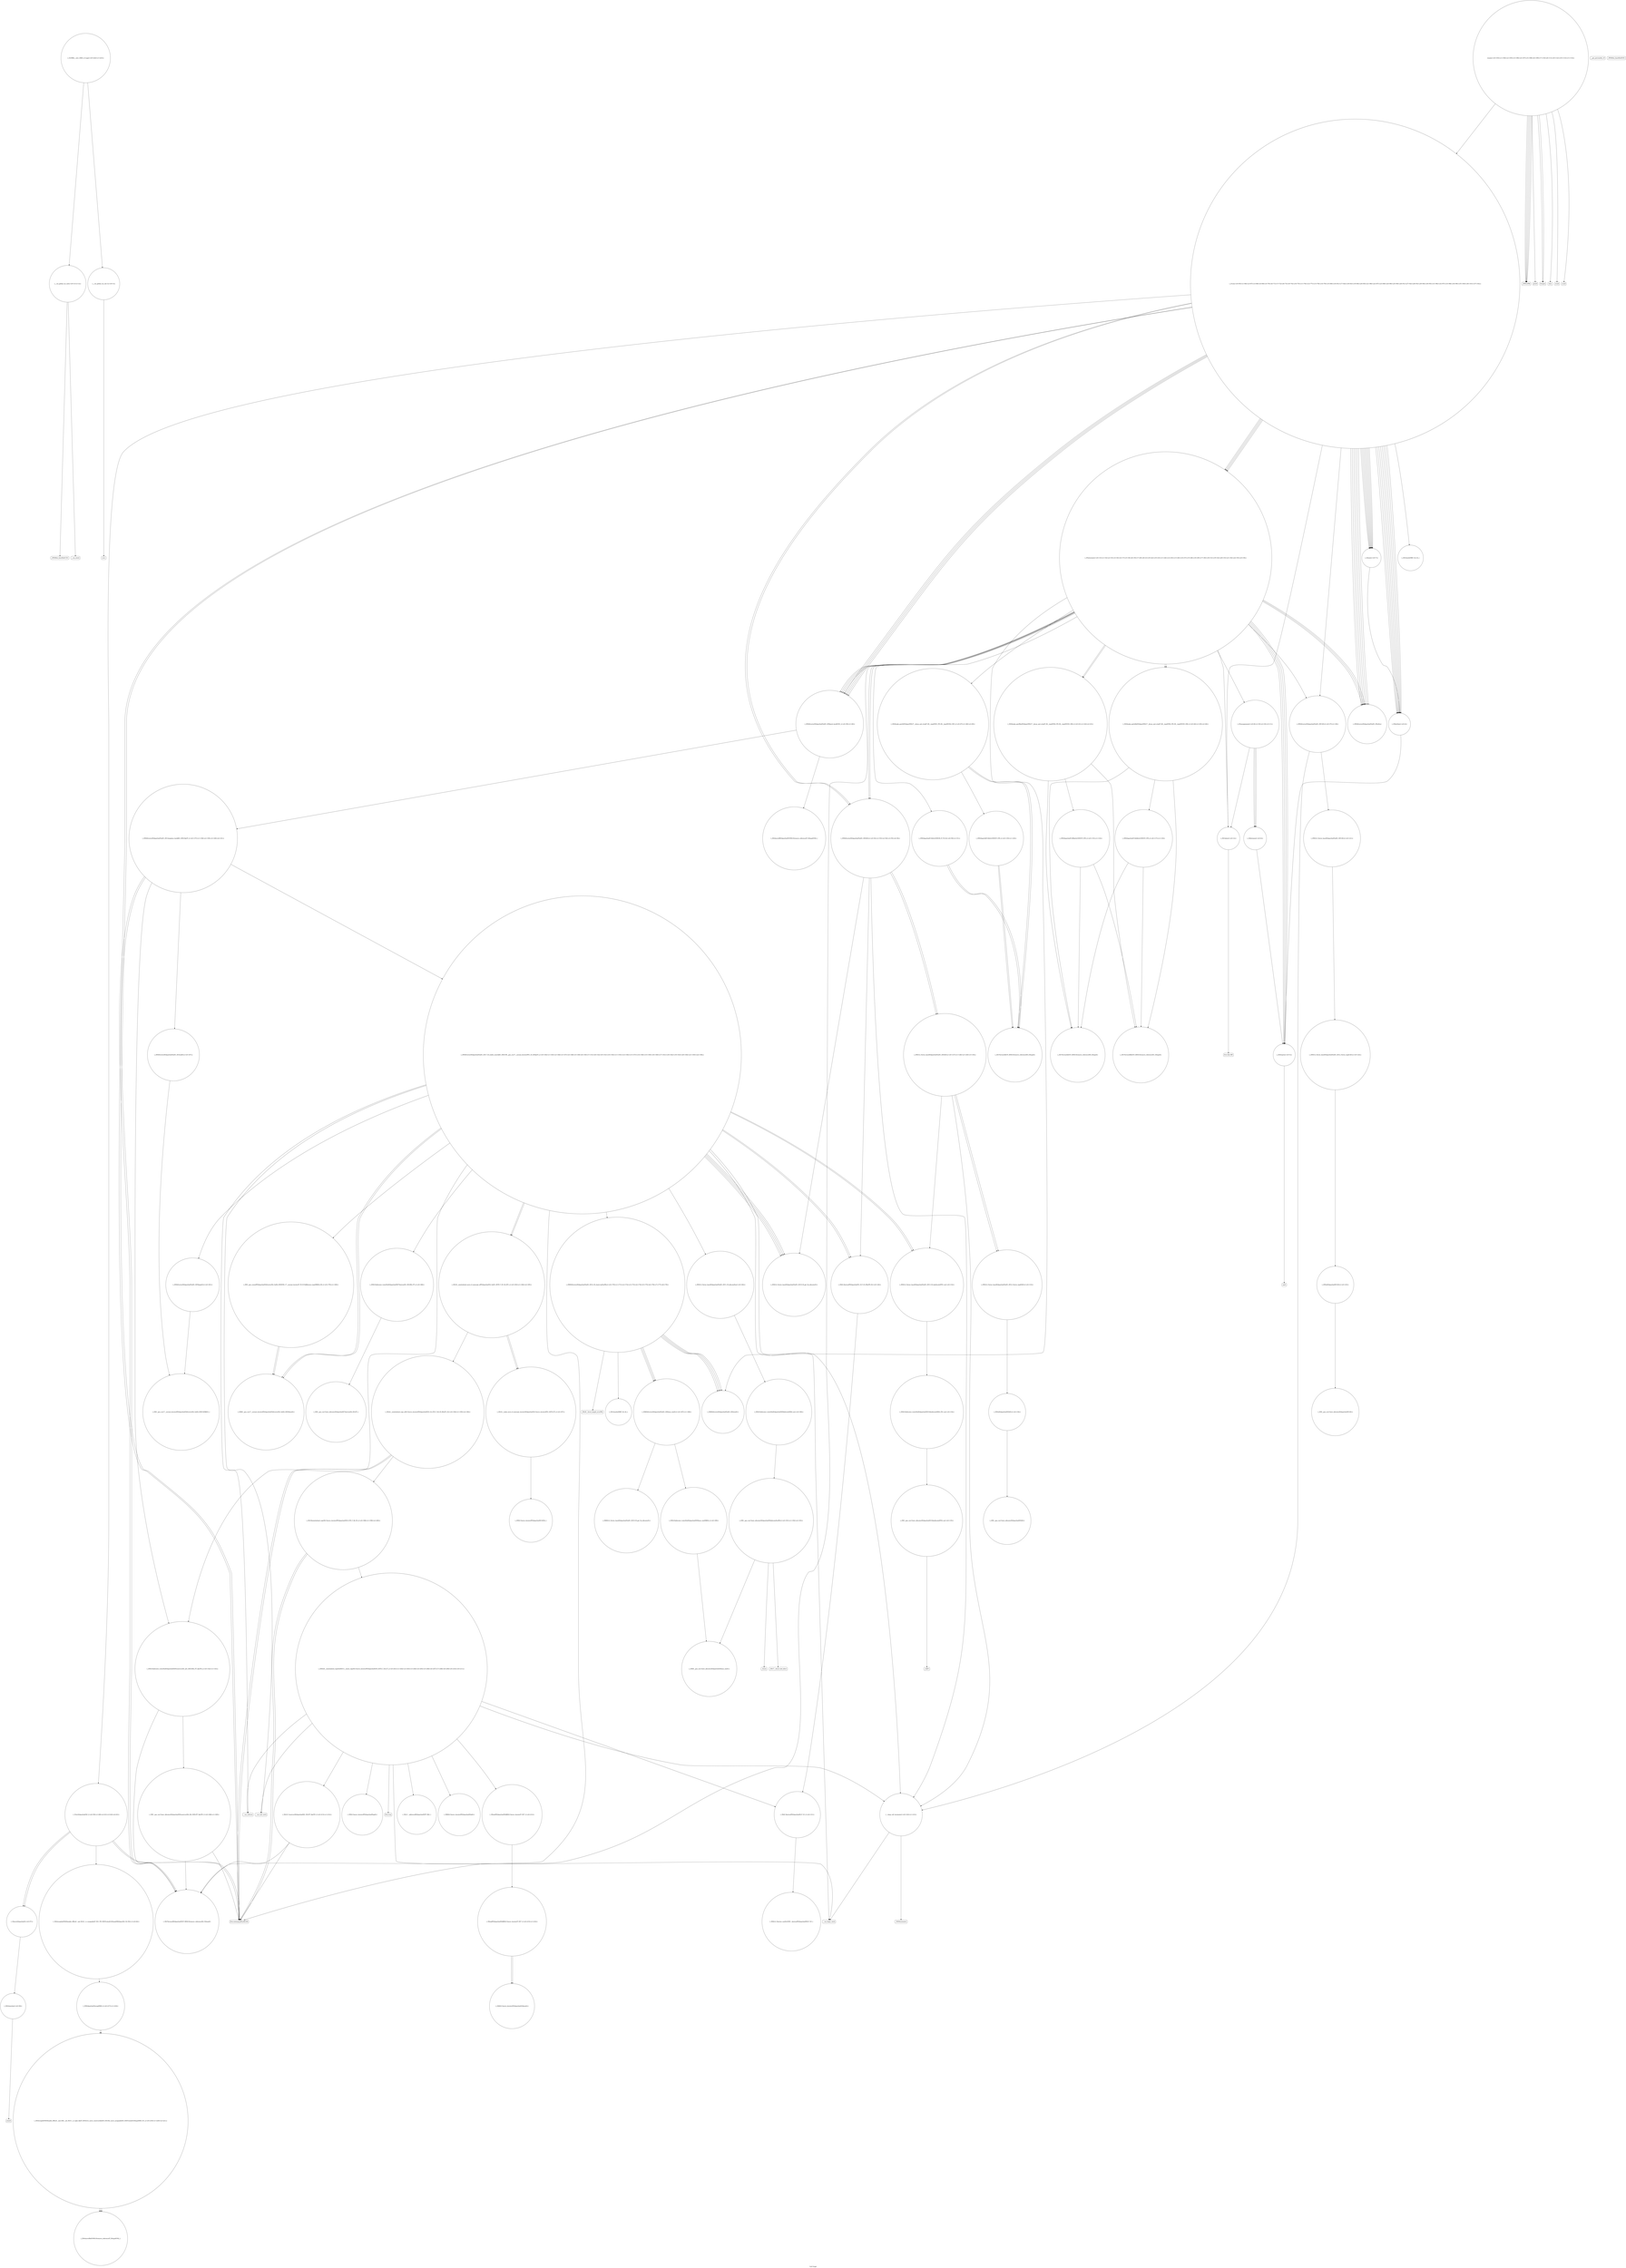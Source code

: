 digraph "Call Graph" {
	label="Call Graph";

	Node0x55bb78b76af0 [shape=record,shape=circle,label="{__cxx_global_var_init|{<s0>1|<s1>2}}"];
	Node0x55bb78b76af0:s0 -> Node0x55bb78b76b70[color=black];
	Node0x55bb78b76af0:s1 -> Node0x55bb78db7960[color=black];
	Node0x55bb78dbb500 [shape=record,shape=Mrecord,label="{_ZSt17__throw_bad_allocv}"];
	Node0x55bb78db7b60 [shape=record,shape=circle,label="{_ZSt4sqrte|{<s0>5}}"];
	Node0x55bb78db7b60:s0 -> Node0x55bb78db8a60[color=black];
	Node0x55bb78db9060 [shape=record,shape=circle,label="{_ZSt10_ConstructISt4pairIeeEJS1_EEvPT_DpOT0_|{<s0>213|<s1>214}}"];
	Node0x55bb78db9060:s0 -> Node0x55bb78dbaa00[color=black];
	Node0x55bb78db9060:s1 -> Node0x55bb78db81e0[color=black];
	Node0x55bb78db7ee0 [shape=record,shape=Mrecord,label="{__gxx_personality_v0}"];
	Node0x55bb78db93e0 [shape=record,shape=circle,label="{_ZNSt13move_iteratorIPSt4pairIeeEEC2ES2_}"];
	Node0x55bb78db8260 [shape=record,shape=circle,label="{_ZSt9make_pairIiiESt4pairINSt17__decay_and_stripIT_E6__typeENS1_IT0_E6__typeEEOS2_OS5_|{<s0>47|<s1>48|<s2>49}}"];
	Node0x55bb78db8260:s0 -> Node0x55bb78db8d60[color=black];
	Node0x55bb78db8260:s1 -> Node0x55bb78db8d60[color=black];
	Node0x55bb78db8260:s2 -> Node0x55bb78db8de0[color=black];
	Node0x55bb78db85e0 [shape=record,shape=circle,label="{_Z1sii|{<s0>65|<s1>66|<s2>67|<s3>68|<s4>69|<s5>70|<s6>71|<s7>72|<s8>73|<s9>74|<s10>75|<s11>76|<s12>77|<s13>78|<s14>79|<s15>80|<s16>81|<s17>82|<s18>83|<s19>84|<s20>85|<s21>86|<s22>87|<s23>88|<s24>89|<s25>90|<s26>91|<s27>92|<s28>93|<s29>94|<s30>95|<s31>96|<s32>97|<s33>98|<s34>99|<s35>100|<s36>101|<s37>102}}"];
	Node0x55bb78db85e0:s0 -> Node0x55bb78db7ae0[color=black];
	Node0x55bb78db85e0:s1 -> Node0x55bb78db7ae0[color=black];
	Node0x55bb78db85e0:s2 -> Node0x55bb78db7ae0[color=black];
	Node0x55bb78db85e0:s3 -> Node0x55bb78db7ae0[color=black];
	Node0x55bb78db85e0:s4 -> Node0x55bb78db7ae0[color=black];
	Node0x55bb78db85e0:s5 -> Node0x55bb78db7ae0[color=black];
	Node0x55bb78db85e0:s6 -> Node0x55bb78db7ae0[color=black];
	Node0x55bb78db85e0:s7 -> Node0x55bb78db7ae0[color=black];
	Node0x55bb78db85e0:s8 -> Node0x55bb78db7e60[color=black];
	Node0x55bb78db85e0:s9 -> Node0x55bb78db7c60[color=black];
	Node0x55bb78db85e0:s10 -> Node0x55bb78db7c60[color=black];
	Node0x55bb78db85e0:s11 -> Node0x55bb78db7de0[color=black];
	Node0x55bb78db85e0:s12 -> Node0x55bb78db7f60[color=black];
	Node0x55bb78db85e0:s13 -> Node0x55bb78db8360[color=black];
	Node0x55bb78db85e0:s14 -> Node0x55bb78db7c60[color=black];
	Node0x55bb78db85e0:s15 -> Node0x55bb78db7c60[color=black];
	Node0x55bb78db85e0:s16 -> Node0x55bb78db7de0[color=black];
	Node0x55bb78db85e0:s17 -> Node0x55bb78db7f60[color=black];
	Node0x55bb78db85e0:s18 -> Node0x55bb78db7c60[color=black];
	Node0x55bb78db85e0:s19 -> Node0x55bb78db7c60[color=black];
	Node0x55bb78db85e0:s20 -> Node0x55bb78db7de0[color=black];
	Node0x55bb78db85e0:s21 -> Node0x55bb78db7f60[color=black];
	Node0x55bb78db85e0:s22 -> Node0x55bb78db7c60[color=black];
	Node0x55bb78db85e0:s23 -> Node0x55bb78db7c60[color=black];
	Node0x55bb78db85e0:s24 -> Node0x55bb78db7de0[color=black];
	Node0x55bb78db85e0:s25 -> Node0x55bb78db7f60[color=black];
	Node0x55bb78db85e0:s26 -> Node0x55bb78db8160[color=black];
	Node0x55bb78db85e0:s27 -> Node0x55bb78db81e0[color=black];
	Node0x55bb78db85e0:s28 -> Node0x55bb78db8160[color=black];
	Node0x55bb78db85e0:s29 -> Node0x55bb78db81e0[color=black];
	Node0x55bb78db85e0:s30 -> Node0x55bb78db84e0[color=black];
	Node0x55bb78db85e0:s31 -> Node0x55bb78db8160[color=black];
	Node0x55bb78db85e0:s32 -> Node0x55bb78db8160[color=black];
	Node0x55bb78db85e0:s33 -> Node0x55bb78db7d60[color=black];
	Node0x55bb78db85e0:s34 -> Node0x55bb78db8160[color=black];
	Node0x55bb78db85e0:s35 -> Node0x55bb78db8160[color=black];
	Node0x55bb78db85e0:s36 -> Node0x55bb78db8660[color=black];
	Node0x55bb78db85e0:s37 -> Node0x55bb78db8360[color=black];
	Node0x55bb78db8960 [shape=record,shape=Mrecord,label="{_ZNSirsERe}"];
	Node0x55bb78db8ce0 [shape=record,shape=circle,label="{_ZNSt4pairIeeEC2IeReLb1EEEOT_OT0_|{<s0>117|<s1>118}}"];
	Node0x55bb78db8ce0:s0 -> Node0x55bb78db8be0[color=black];
	Node0x55bb78db8ce0:s1 -> Node0x55bb78db8b60[color=black];
	Node0x55bb78dba080 [shape=record,shape=Mrecord,label="{_ZSt9terminatev}"];
	Node0x55bb78dba400 [shape=record,shape=circle,label="{_ZSt8_DestroyIPSt4pairIeeEEvT_S3_|{<s0>131}}"];
	Node0x55bb78dba400:s0 -> Node0x55bb78dba480[color=black];
	Node0x55bb78dba780 [shape=record,shape=circle,label="{_ZNSaISt4pairIeeEED2Ev|{<s0>136}}"];
	Node0x55bb78dba780:s0 -> Node0x55bb78dba800[color=black];
	Node0x55bb78dbab00 [shape=record,shape=circle,label="{_ZNSt6vectorISt4pairIeeESaIS1_EE3endEv|{<s0>167}}"];
	Node0x55bb78dbab00:s0 -> Node0x55bb78dbb380[color=black];
	Node0x55bb78dbae80 [shape=record,shape=circle,label="{_ZNK9__gnu_cxx17__normal_iteratorIPSt4pairIeeESt6vectorIS2_SaIS2_EEE4baseEv}"];
	Node0x55bb78dbb200 [shape=record,shape=circle,label="{_ZNSt16allocator_traitsISaISt4pairIeeEEE8max_sizeERKS2_|{<s0>189}}"];
	Node0x55bb78dbb200:s0 -> Node0x55bb78dbb300[color=black];
	Node0x55bb78b76b70 [shape=record,shape=Mrecord,label="{_ZNSt8ios_base4InitC1Ev}"];
	Node0x55bb78dbb580 [shape=record,shape=Mrecord,label="{_Znwm}"];
	Node0x55bb78db7be0 [shape=record,shape=circle,label="{_Z4disteeee|{<s0>6}}"];
	Node0x55bb78db7be0:s0 -> Node0x55bb78db7b60[color=black];
	Node0x55bb78db90e0 [shape=record,shape=circle,label="{_ZSt11__addressofISt4pairIeeEEPT_RS2_}"];
	Node0x55bb78db7f60 [shape=record,shape=circle,label="{_ZNSt6vectorISt4pairIeeESaIS1_EE9push_backEOS1_|{<s0>39|<s1>40}}"];
	Node0x55bb78db7f60:s0 -> Node0x55bb78dba900[color=black];
	Node0x55bb78db7f60:s1 -> Node0x55bb78dba880[color=black];
	Node0x55bb78db9460 [shape=record,shape=circle,label="{_ZN9__gnu_cxx13new_allocatorISt4pairIeeEE7destroyIS2_EEvPT_}"];
	Node0x55bb78db82e0 [shape=record,shape=circle,label="{_ZNSt4pairIeeEC2IiiLb1EEEOS_IT_T0_E|{<s0>50|<s1>51}}"];
	Node0x55bb78db82e0:s0 -> Node0x55bb78db8d60[color=black];
	Node0x55bb78db82e0:s1 -> Node0x55bb78db8d60[color=black];
	Node0x55bb78db8660 [shape=record,shape=circle,label="{_ZSt3minIeERKT_S2_S2_}"];
	Node0x55bb78db89e0 [shape=record,shape=Mrecord,label="{printf}"];
	Node0x55bb78db8d60 [shape=record,shape=circle,label="{_ZSt7forwardIiEOT_RNSt16remove_referenceIS0_E4typeE}"];
	Node0x55bb78dba100 [shape=record,shape=circle,label="{_ZNSt12_Vector_baseISt4pairIeeESaIS1_EE12_Vector_implC2Ev|{<s0>124}}"];
	Node0x55bb78dba100:s0 -> Node0x55bb78dba180[color=black];
	Node0x55bb78dba480 [shape=record,shape=circle,label="{_ZNSt12_Destroy_auxILb1EE9__destroyIPSt4pairIeeEEEvT_S5_}"];
	Node0x55bb78dba800 [shape=record,shape=circle,label="{_ZN9__gnu_cxx13new_allocatorISt4pairIeeEED2Ev}"];
	Node0x55bb78dbab80 [shape=record,shape=circle,label="{_ZN9__gnu_cxx13new_allocatorISt4pairIeeEE9constructIS2_JS2_EEEvPT_DpOT0_|{<s0>168|<s1>169}}"];
	Node0x55bb78dbab80:s0 -> Node0x55bb78dbaa00[color=black];
	Node0x55bb78dbab80:s1 -> Node0x55bb78db81e0[color=black];
	Node0x55bb78dbaf00 [shape=record,shape=circle,label="{_ZNSt16allocator_traitsISaISt4pairIeeEEE7destroyIS1_EEvRS2_PT_|{<s0>186}}"];
	Node0x55bb78dbaf00:s0 -> Node0x55bb78db9460[color=black];
	Node0x55bb78dbb280 [shape=record,shape=circle,label="{_ZNKSt12_Vector_baseISt4pairIeeESaIS1_EE19_M_get_Tp_allocatorEv}"];
	Node0x55bb78db78e0 [shape=record,shape=Mrecord,label="{_ZNSt8ios_base4InitD1Ev}"];
	Node0x55bb78dbb600 [shape=record,shape=circle,label="{_ZSt22__uninitialized_copy_aISt13move_iteratorIPSt4pairIeeEES3_S2_ET0_T_S6_S5_RSaIT1_E|{<s0>194|<s1>195|<s2>196}}"];
	Node0x55bb78dbb600:s0 -> Node0x55bb78db81e0[color=black];
	Node0x55bb78dbb600:s1 -> Node0x55bb78db81e0[color=black];
	Node0x55bb78dbb600:s2 -> Node0x55bb78dbb700[color=black];
	Node0x55bb78db7c60 [shape=record,shape=circle,label="{_Z2inee|{<s0>7}}"];
	Node0x55bb78db7c60:s0 -> Node0x55bb78db7ae0[color=black];
	Node0x55bb78db9160 [shape=record,shape=circle,label="{_ZNKSt13move_iteratorIPSt4pairIeeEEdeEv}"];
	Node0x55bb78db7fe0 [shape=record,shape=circle,label="{_ZSt9make_pairIReeESt4pairINSt17__decay_and_stripIT_E6__typeENS2_IT0_E6__typeEEOS3_OS6_|{<s0>41|<s1>42|<s2>43}}"];
	Node0x55bb78db7fe0:s0 -> Node0x55bb78db8b60[color=black];
	Node0x55bb78db7fe0:s1 -> Node0x55bb78db8be0[color=black];
	Node0x55bb78db7fe0:s2 -> Node0x55bb78db8c60[color=black];
	Node0x55bb78db94e0 [shape=record,shape=circle,label="{_ZNSt4pairIeeE4swapERS0_|{<s0>217|<s1>218}}"];
	Node0x55bb78db94e0:s0 -> Node0x55bb78db9560[color=black];
	Node0x55bb78db94e0:s1 -> Node0x55bb78db9560[color=black];
	Node0x55bb78db8360 [shape=record,shape=circle,label="{_ZNSt6vectorISt4pairIeeESaIS1_EED2Ev|{<s0>52|<s1>53|<s2>54|<s3>55|<s4>56}}"];
	Node0x55bb78db8360:s0 -> Node0x55bb78dba300[color=black];
	Node0x55bb78db8360:s1 -> Node0x55bb78dba280[color=black];
	Node0x55bb78db8360:s2 -> Node0x55bb78dba380[color=black];
	Node0x55bb78db8360:s3 -> Node0x55bb78dba380[color=black];
	Node0x55bb78db8360:s4 -> Node0x55bb78db8f60[color=black];
	Node0x55bb78db86e0 [shape=record,shape=circle,label="{main|{<s0>103|<s1>104|<s2>105|<s3>106|<s4>107|<s5>108|<s6>109|<s7>110|<s8>111|<s9>112|<s10>113|<s11>114}}"];
	Node0x55bb78db86e0:s0 -> Node0x55bb78db8760[color=black];
	Node0x55bb78db86e0:s1 -> Node0x55bb78db8760[color=black];
	Node0x55bb78db86e0:s2 -> Node0x55bb78db8860[color=black];
	Node0x55bb78db86e0:s3 -> Node0x55bb78db87e0[color=black];
	Node0x55bb78db86e0:s4 -> Node0x55bb78db88e0[color=black];
	Node0x55bb78db86e0:s5 -> Node0x55bb78db8960[color=black];
	Node0x55bb78db86e0:s6 -> Node0x55bb78db8960[color=black];
	Node0x55bb78db86e0:s7 -> Node0x55bb78db8960[color=black];
	Node0x55bb78db86e0:s8 -> Node0x55bb78db8960[color=black];
	Node0x55bb78db86e0:s9 -> Node0x55bb78db8960[color=black];
	Node0x55bb78db86e0:s10 -> Node0x55bb78db85e0[color=black];
	Node0x55bb78db86e0:s11 -> Node0x55bb78db89e0[color=black];
	Node0x55bb78db8a60 [shape=record,shape=Mrecord,label="{sqrtl}"];
	Node0x55bb78db8de0 [shape=record,shape=circle,label="{_ZNSt4pairIiiEC2IiiLb1EEEOT_OT0_|{<s0>119|<s1>120}}"];
	Node0x55bb78db8de0:s0 -> Node0x55bb78db8d60[color=black];
	Node0x55bb78db8de0:s1 -> Node0x55bb78db8d60[color=black];
	Node0x55bb78dba180 [shape=record,shape=circle,label="{_ZNSaISt4pairIeeEEC2Ev|{<s0>125}}"];
	Node0x55bb78dba180:s0 -> Node0x55bb78dba200[color=black];
	Node0x55bb78dba500 [shape=record,shape=circle,label="{_ZNSt12_Vector_baseISt4pairIeeESaIS1_EE13_M_deallocateEPS1_m|{<s0>132}}"];
	Node0x55bb78dba500:s0 -> Node0x55bb78dba600[color=black];
	Node0x55bb78dba880 [shape=record,shape=circle,label="{_ZNSt6vectorISt4pairIeeESaIS1_EE12emplace_backIJS1_EEEvDpOT_|{<s0>137|<s1>138|<s2>139|<s3>140|<s4>141}}"];
	Node0x55bb78dba880:s0 -> Node0x55bb78dbaa00[color=black];
	Node0x55bb78dba880:s1 -> Node0x55bb78dba980[color=black];
	Node0x55bb78dba880:s2 -> Node0x55bb78dbab00[color=black];
	Node0x55bb78dba880:s3 -> Node0x55bb78dbaa00[color=black];
	Node0x55bb78dba880:s4 -> Node0x55bb78dbaa80[color=black];
	Node0x55bb78dbac00 [shape=record,shape=circle,label="{_ZNKSt6vectorISt4pairIeeESaIS1_EE12_M_check_lenEmPKc|{<s0>170|<s1>171|<s2>172|<s3>173|<s4>174|<s5>175|<s6>176|<s7>177|<s8>178}}"];
	Node0x55bb78dbac00:s0 -> Node0x55bb78dbb080[color=black];
	Node0x55bb78dbac00:s1 -> Node0x55bb78db80e0[color=black];
	Node0x55bb78dbac00:s2 -> Node0x55bb78dbb100[color=black];
	Node0x55bb78dbac00:s3 -> Node0x55bb78db80e0[color=black];
	Node0x55bb78dbac00:s4 -> Node0x55bb78db80e0[color=black];
	Node0x55bb78dbac00:s5 -> Node0x55bb78dbb180[color=black];
	Node0x55bb78dbac00:s6 -> Node0x55bb78db80e0[color=black];
	Node0x55bb78dbac00:s7 -> Node0x55bb78dbb080[color=black];
	Node0x55bb78dbac00:s8 -> Node0x55bb78dbb080[color=black];
	Node0x55bb78dbaf80 [shape=record,shape=Mrecord,label="{__cxa_rethrow}"];
	Node0x55bb78dbb300 [shape=record,shape=circle,label="{_ZNK9__gnu_cxx13new_allocatorISt4pairIeeEE8max_sizeEv}"];
	Node0x55bb78db7960 [shape=record,shape=Mrecord,label="{__cxa_atexit}"];
	Node0x55bb78dbb680 [shape=record,shape=circle,label="{_ZSt32__make_move_if_noexcept_iteratorISt4pairIeeESt13move_iteratorIPS1_EET0_PT_|{<s0>197}}"];
	Node0x55bb78dbb680:s0 -> Node0x55bb78db93e0[color=black];
	Node0x55bb78db7ce0 [shape=record,shape=circle,label="{_Z5onsegeeeeee|{<s0>8|<s1>9|<s2>10|<s3>11}}"];
	Node0x55bb78db7ce0:s0 -> Node0x55bb78db7be0[color=black];
	Node0x55bb78db7ce0:s1 -> Node0x55bb78db7be0[color=black];
	Node0x55bb78db7ce0:s2 -> Node0x55bb78db7be0[color=black];
	Node0x55bb78db7ce0:s3 -> Node0x55bb78db7d60[color=black];
	Node0x55bb78db91e0 [shape=record,shape=circle,label="{_ZNSt13move_iteratorIPSt4pairIeeEEppEv}"];
	Node0x55bb78db8060 [shape=record,shape=circle,label="{_ZSt9make_pairIeReESt4pairINSt17__decay_and_stripIT_E6__typeENS2_IT0_E6__typeEEOS3_OS6_|{<s0>44|<s1>45|<s2>46}}"];
	Node0x55bb78db8060:s0 -> Node0x55bb78db8be0[color=black];
	Node0x55bb78db8060:s1 -> Node0x55bb78db8b60[color=black];
	Node0x55bb78db8060:s2 -> Node0x55bb78db8ce0[color=black];
	Node0x55bb78db9560 [shape=record,shape=circle,label="{_ZSt4swapIeENSt9enable_ifIXsr6__and_ISt6__not_ISt15__is_tuple_likeIT_EESt21is_move_constructibleIS3_ESt18is_move_assignableIS3_EEE5valueEvE4typeERS3_SC_|{<s0>219|<s1>220|<s2>221}}"];
	Node0x55bb78db9560:s0 -> Node0x55bb78db95e0[color=black];
	Node0x55bb78db9560:s1 -> Node0x55bb78db95e0[color=black];
	Node0x55bb78db9560:s2 -> Node0x55bb78db95e0[color=black];
	Node0x55bb78db83e0 [shape=record,shape=circle,label="{_Z4secuSt4pairIeeE|{<s0>57}}"];
	Node0x55bb78db83e0:s0 -> Node0x55bb78db8460[color=black];
	Node0x55bb78db8760 [shape=record,shape=Mrecord,label="{freopen}"];
	Node0x55bb78db8ae0 [shape=record,shape=Mrecord,label="{llvm.fabs.f80}"];
	Node0x55bb78db8e60 [shape=record,shape=Mrecord,label="{atan2l}"];
	Node0x55bb78dba200 [shape=record,shape=circle,label="{_ZN9__gnu_cxx13new_allocatorISt4pairIeeEEC2Ev}"];
	Node0x55bb78dba580 [shape=record,shape=circle,label="{_ZNSt12_Vector_baseISt4pairIeeESaIS1_EE12_Vector_implD2Ev|{<s0>133}}"];
	Node0x55bb78dba580:s0 -> Node0x55bb78dba780[color=black];
	Node0x55bb78dba900 [shape=record,shape=circle,label="{_ZSt4moveIRSt4pairIeeEEONSt16remove_referenceIT_E4typeEOS4_}"];
	Node0x55bb78dbac80 [shape=record,shape=circle,label="{_ZN9__gnu_cxxmiIPSt4pairIeeESt6vectorIS2_SaIS2_EEEENS_17__normal_iteratorIT_T0_E15difference_typeERKSA_SD_|{<s0>179|<s1>180}}"];
	Node0x55bb78dbac80:s0 -> Node0x55bb78dbae80[color=black];
	Node0x55bb78dbac80:s1 -> Node0x55bb78dbae80[color=black];
	Node0x55bb78dbb000 [shape=record,shape=Mrecord,label="{__cxa_end_catch}"];
	Node0x55bb78dbb380 [shape=record,shape=circle,label="{_ZN9__gnu_cxx17__normal_iteratorIPSt4pairIeeESt6vectorIS2_SaIS2_EEEC2ERKS3_}"];
	Node0x55bb78db79e0 [shape=record,shape=circle,label="{__cxx_global_var_init.1|{<s0>3}}"];
	Node0x55bb78db79e0:s0 -> Node0x55bb78db7a60[color=black];
	Node0x55bb78dbb700 [shape=record,shape=circle,label="{_ZSt18uninitialized_copyISt13move_iteratorIPSt4pairIeeEES3_ET0_T_S6_S5_|{<s0>198|<s1>199|<s2>200}}"];
	Node0x55bb78dbb700:s0 -> Node0x55bb78db81e0[color=black];
	Node0x55bb78dbb700:s1 -> Node0x55bb78db81e0[color=black];
	Node0x55bb78dbb700:s2 -> Node0x55bb78dbb780[color=black];
	Node0x55bb78db7d60 [shape=record,shape=circle,label="{_ZSt3abse|{<s0>12}}"];
	Node0x55bb78db7d60:s0 -> Node0x55bb78db8ae0[color=black];
	Node0x55bb78db9260 [shape=record,shape=Mrecord,label="{llvm.trap}"];
	Node0x55bb78db80e0 [shape=record,shape=circle,label="{_ZNKSt6vectorISt4pairIeeESaIS1_EE4sizeEv}"];
	Node0x55bb78db95e0 [shape=record,shape=circle,label="{_ZSt4moveIReEONSt16remove_referenceIT_E4typeEOS2_}"];
	Node0x55bb78db8460 [shape=record,shape=circle,label="{_ZSt5atan2ee|{<s0>58}}"];
	Node0x55bb78db8460:s0 -> Node0x55bb78db8e60[color=black];
	Node0x55bb78db87e0 [shape=record,shape=Mrecord,label="{srand}"];
	Node0x55bb78db8b60 [shape=record,shape=circle,label="{_ZSt7forwardIReEOT_RNSt16remove_referenceIS1_E4typeE}"];
	Node0x55bb78db8ee0 [shape=record,shape=circle,label="{_ZNSt12_Vector_baseISt4pairIeeESaIS1_EEC2Ev|{<s0>121}}"];
	Node0x55bb78db8ee0:s0 -> Node0x55bb78dba100[color=black];
	Node0x55bb78dba280 [shape=record,shape=circle,label="{_ZSt8_DestroyIPSt4pairIeeES1_EvT_S3_RSaIT0_E|{<s0>126}}"];
	Node0x55bb78dba280:s0 -> Node0x55bb78dba400[color=black];
	Node0x55bb78dba600 [shape=record,shape=circle,label="{_ZNSt16allocator_traitsISaISt4pairIeeEEE10deallocateERS2_PS1_m|{<s0>134}}"];
	Node0x55bb78dba600:s0 -> Node0x55bb78dba680[color=black];
	Node0x55bb78dba980 [shape=record,shape=circle,label="{_ZNSt16allocator_traitsISaISt4pairIeeEEE9constructIS1_JS1_EEEvRS2_PT_DpOT0_|{<s0>142|<s1>143}}"];
	Node0x55bb78dba980:s0 -> Node0x55bb78dbaa00[color=black];
	Node0x55bb78dba980:s1 -> Node0x55bb78dbab80[color=black];
	Node0x55bb78dbad00 [shape=record,shape=circle,label="{_ZNSt6vectorISt4pairIeeESaIS1_EE5beginEv|{<s0>181}}"];
	Node0x55bb78dbad00:s0 -> Node0x55bb78dbb380[color=black];
	Node0x55bb78dbb080 [shape=record,shape=circle,label="{_ZNKSt6vectorISt4pairIeeESaIS1_EE8max_sizeEv|{<s0>187|<s1>188}}"];
	Node0x55bb78dbb080:s0 -> Node0x55bb78dbb280[color=black];
	Node0x55bb78dbb080:s1 -> Node0x55bb78dbb200[color=black];
	Node0x55bb78dbb400 [shape=record,shape=circle,label="{_ZNSt16allocator_traitsISaISt4pairIeeEEE8allocateERS2_m|{<s0>190}}"];
	Node0x55bb78dbb400:s0 -> Node0x55bb78dbb480[color=black];
	Node0x55bb78db7a60 [shape=record,shape=Mrecord,label="{acos}"];
	Node0x55bb78dbb780 [shape=record,shape=circle,label="{_ZNSt20__uninitialized_copyILb0EE13__uninit_copyISt13move_iteratorIPSt4pairIeeEES5_EET0_T_S8_S7_|{<s0>201|<s1>202|<s2>203|<s3>204|<s4>205|<s5>206|<s6>207|<s7>208|<s8>209|<s9>210|<s10>211}}"];
	Node0x55bb78dbb780:s0 -> Node0x55bb78db8fe0[color=black];
	Node0x55bb78dbb780:s1 -> Node0x55bb78db90e0[color=black];
	Node0x55bb78dbb780:s2 -> Node0x55bb78db9160[color=black];
	Node0x55bb78dbb780:s3 -> Node0x55bb78db9060[color=black];
	Node0x55bb78dbb780:s4 -> Node0x55bb78db91e0[color=black];
	Node0x55bb78dbb780:s5 -> Node0x55bb78dba000[color=black];
	Node0x55bb78dbb780:s6 -> Node0x55bb78dba400[color=black];
	Node0x55bb78dbb780:s7 -> Node0x55bb78dbaf80[color=black];
	Node0x55bb78dbb780:s8 -> Node0x55bb78dbb000[color=black];
	Node0x55bb78dbb780:s9 -> Node0x55bb78db9260[color=black];
	Node0x55bb78dbb780:s10 -> Node0x55bb78db8f60[color=black];
	Node0x55bb78db7de0 [shape=record,shape=circle,label="{_Z5intereeee|{<s0>13|<s1>14|<s2>15|<s3>16|<s4>17|<s5>18|<s6>19|<s7>20|<s8>21|<s9>22|<s10>23|<s11>24|<s12>25|<s13>26|<s14>27|<s15>28|<s16>29|<s17>30|<s18>31|<s19>32|<s20>33|<s21>34|<s22>35|<s23>36}}"];
	Node0x55bb78db7de0:s0 -> Node0x55bb78db7e60[color=black];
	Node0x55bb78db7de0:s1 -> Node0x55bb78db7d60[color=black];
	Node0x55bb78db7de0:s2 -> Node0x55bb78db7b60[color=black];
	Node0x55bb78db7de0:s3 -> Node0x55bb78db7fe0[color=black];
	Node0x55bb78db7de0:s4 -> Node0x55bb78db7f60[color=black];
	Node0x55bb78db7de0:s5 -> Node0x55bb78db7b60[color=black];
	Node0x55bb78db7de0:s6 -> Node0x55bb78db7fe0[color=black];
	Node0x55bb78db7de0:s7 -> Node0x55bb78db7f60[color=black];
	Node0x55bb78db7de0:s8 -> Node0x55bb78db8360[color=black];
	Node0x55bb78db7de0:s9 -> Node0x55bb78db7b60[color=black];
	Node0x55bb78db7de0:s10 -> Node0x55bb78db8060[color=black];
	Node0x55bb78db7de0:s11 -> Node0x55bb78db7f60[color=black];
	Node0x55bb78db7de0:s12 -> Node0x55bb78db7b60[color=black];
	Node0x55bb78db7de0:s13 -> Node0x55bb78db8060[color=black];
	Node0x55bb78db7de0:s14 -> Node0x55bb78db7f60[color=black];
	Node0x55bb78db7de0:s15 -> Node0x55bb78db80e0[color=black];
	Node0x55bb78db7de0:s16 -> Node0x55bb78db8160[color=black];
	Node0x55bb78db7de0:s17 -> Node0x55bb78db8160[color=black];
	Node0x55bb78db7de0:s18 -> Node0x55bb78db7ce0[color=black];
	Node0x55bb78db7de0:s19 -> Node0x55bb78db8160[color=black];
	Node0x55bb78db7de0:s20 -> Node0x55bb78db81e0[color=black];
	Node0x55bb78db7de0:s21 -> Node0x55bb78db8260[color=black];
	Node0x55bb78db7de0:s22 -> Node0x55bb78db82e0[color=black];
	Node0x55bb78db7de0:s23 -> Node0x55bb78db8360[color=black];
	Node0x55bb78db92e0 [shape=record,shape=circle,label="{_ZSteqIPSt4pairIeeEEbRKSt13move_iteratorIT_ES7_|{<s0>215|<s1>216}}"];
	Node0x55bb78db92e0:s0 -> Node0x55bb78db9360[color=black];
	Node0x55bb78db92e0:s1 -> Node0x55bb78db9360[color=black];
	Node0x55bb78db8160 [shape=record,shape=circle,label="{_ZNSt6vectorISt4pairIeeESaIS1_EEixEm}"];
	Node0x55bb78db9660 [shape=record,shape=circle,label="{_GLOBAL__sub_I_RAD_2_0.cpp|{<s0>222|<s1>223}}"];
	Node0x55bb78db9660:s0 -> Node0x55bb78b76af0[color=black];
	Node0x55bb78db9660:s1 -> Node0x55bb78db79e0[color=black];
	Node0x55bb78db84e0 [shape=record,shape=circle,label="{_Z3strSt4pairIeeES0_|{<s0>59|<s1>60|<s2>61|<s3>62|<s4>63}}"];
	Node0x55bb78db84e0:s0 -> Node0x55bb78db8560[color=black];
	Node0x55bb78db84e0:s1 -> Node0x55bb78db81e0[color=black];
	Node0x55bb78db84e0:s2 -> Node0x55bb78db83e0[color=black];
	Node0x55bb78db84e0:s3 -> Node0x55bb78db81e0[color=black];
	Node0x55bb78db84e0:s4 -> Node0x55bb78db83e0[color=black];
	Node0x55bb78db8860 [shape=record,shape=Mrecord,label="{time}"];
	Node0x55bb78db8be0 [shape=record,shape=circle,label="{_ZSt7forwardIeEOT_RNSt16remove_referenceIS0_E4typeE}"];
	Node0x55bb78db8f60 [shape=record,shape=circle,label="{__clang_call_terminate|{<s0>122|<s1>123}}"];
	Node0x55bb78db8f60:s0 -> Node0x55bb78dba000[color=black];
	Node0x55bb78db8f60:s1 -> Node0x55bb78dba080[color=black];
	Node0x55bb78dba300 [shape=record,shape=circle,label="{_ZNSt12_Vector_baseISt4pairIeeESaIS1_EE19_M_get_Tp_allocatorEv}"];
	Node0x55bb78dba680 [shape=record,shape=circle,label="{_ZN9__gnu_cxx13new_allocatorISt4pairIeeEE10deallocateEPS2_m|{<s0>135}}"];
	Node0x55bb78dba680:s0 -> Node0x55bb78dba700[color=black];
	Node0x55bb78dbaa00 [shape=record,shape=circle,label="{_ZSt7forwardISt4pairIeeEEOT_RNSt16remove_referenceIS2_E4typeE}"];
	Node0x55bb78dbad80 [shape=record,shape=circle,label="{_ZNSt12_Vector_baseISt4pairIeeESaIS1_EE11_M_allocateEm|{<s0>182}}"];
	Node0x55bb78dbad80:s0 -> Node0x55bb78dbb400[color=black];
	Node0x55bb78dbb100 [shape=record,shape=Mrecord,label="{_ZSt20__throw_length_errorPKc}"];
	Node0x55bb78dbb480 [shape=record,shape=circle,label="{_ZN9__gnu_cxx13new_allocatorISt4pairIeeEE8allocateEmPKv|{<s0>191|<s1>192|<s2>193}}"];
	Node0x55bb78dbb480:s0 -> Node0x55bb78dbb300[color=black];
	Node0x55bb78dbb480:s1 -> Node0x55bb78dbb500[color=black];
	Node0x55bb78dbb480:s2 -> Node0x55bb78dbb580[color=black];
	Node0x55bb78db7ae0 [shape=record,shape=circle,label="{_Z5dist0ee|{<s0>4}}"];
	Node0x55bb78db7ae0:s0 -> Node0x55bb78db7b60[color=black];
	Node0x55bb78db8fe0 [shape=record,shape=circle,label="{_ZStneIPSt4pairIeeEEbRKSt13move_iteratorIT_ES7_|{<s0>212}}"];
	Node0x55bb78db8fe0:s0 -> Node0x55bb78db92e0[color=black];
	Node0x55bb78db7e60 [shape=record,shape=circle,label="{_ZNSt6vectorISt4pairIeeESaIS1_EEC2Ev|{<s0>37|<s1>38}}"];
	Node0x55bb78db7e60:s0 -> Node0x55bb78db8ee0[color=black];
	Node0x55bb78db7e60:s1 -> Node0x55bb78db8f60[color=black];
	Node0x55bb78db9360 [shape=record,shape=circle,label="{_ZNKSt13move_iteratorIPSt4pairIeeEE4baseEv}"];
	Node0x55bb78db81e0 [shape=record,shape=Mrecord,label="{llvm.memcpy.p0i8.p0i8.i64}"];
	Node0x55bb78db8560 [shape=record,shape=circle,label="{_ZSt4swapIeeENSt9enable_ifIXsr6__and_ISt14__is_swappableIT_ES1_IT0_EEE5valueEvE4typeERSt4pairIS2_S4_ESA_|{<s0>64}}"];
	Node0x55bb78db8560:s0 -> Node0x55bb78db94e0[color=black];
	Node0x55bb78db88e0 [shape=record,shape=Mrecord,label="{scanf}"];
	Node0x55bb78db8c60 [shape=record,shape=circle,label="{_ZNSt4pairIeeEC2IReeLb1EEEOT_OT0_|{<s0>115|<s1>116}}"];
	Node0x55bb78db8c60:s0 -> Node0x55bb78db8b60[color=black];
	Node0x55bb78db8c60:s1 -> Node0x55bb78db8be0[color=black];
	Node0x55bb78dba000 [shape=record,shape=Mrecord,label="{__cxa_begin_catch}"];
	Node0x55bb78dba380 [shape=record,shape=circle,label="{_ZNSt12_Vector_baseISt4pairIeeESaIS1_EED2Ev|{<s0>127|<s1>128|<s2>129|<s3>130}}"];
	Node0x55bb78dba380:s0 -> Node0x55bb78dba500[color=black];
	Node0x55bb78dba380:s1 -> Node0x55bb78dba580[color=black];
	Node0x55bb78dba380:s2 -> Node0x55bb78dba580[color=black];
	Node0x55bb78dba380:s3 -> Node0x55bb78db8f60[color=black];
	Node0x55bb78dba700 [shape=record,shape=Mrecord,label="{_ZdlPv}"];
	Node0x55bb78dbaa80 [shape=record,shape=circle,label="{_ZNSt6vectorISt4pairIeeESaIS1_EE17_M_realloc_insertIJS1_EEEvN9__gnu_cxx17__normal_iteratorIPS1_S3_EEDpOT_|{<s0>144|<s1>145|<s2>146|<s3>147|<s4>148|<s5>149|<s6>150|<s7>151|<s8>152|<s9>153|<s10>154|<s11>155|<s12>156|<s13>157|<s14>158|<s15>159|<s16>160|<s17>161|<s18>162|<s19>163|<s20>164|<s21>165|<s22>166}}"];
	Node0x55bb78dbaa80:s0 -> Node0x55bb78dbac00[color=black];
	Node0x55bb78dbaa80:s1 -> Node0x55bb78dbad00[color=black];
	Node0x55bb78dbaa80:s2 -> Node0x55bb78dbac80[color=black];
	Node0x55bb78dbaa80:s3 -> Node0x55bb78dbad80[color=black];
	Node0x55bb78dbaa80:s4 -> Node0x55bb78dbaa00[color=black];
	Node0x55bb78dbaa80:s5 -> Node0x55bb78dba980[color=black];
	Node0x55bb78dbaa80:s6 -> Node0x55bb78dbae80[color=black];
	Node0x55bb78dbaa80:s7 -> Node0x55bb78dba300[color=black];
	Node0x55bb78dbaa80:s8 -> Node0x55bb78dbae00[color=black];
	Node0x55bb78dbaa80:s9 -> Node0x55bb78dbae80[color=black];
	Node0x55bb78dbaa80:s10 -> Node0x55bb78dba300[color=black];
	Node0x55bb78dbaa80:s11 -> Node0x55bb78dbae00[color=black];
	Node0x55bb78dbaa80:s12 -> Node0x55bb78dba000[color=black];
	Node0x55bb78dbaa80:s13 -> Node0x55bb78dbaf00[color=black];
	Node0x55bb78dbaa80:s14 -> Node0x55bb78dbb000[color=black];
	Node0x55bb78dbaa80:s15 -> Node0x55bb78dba300[color=black];
	Node0x55bb78dbaa80:s16 -> Node0x55bb78dba280[color=black];
	Node0x55bb78dbaa80:s17 -> Node0x55bb78dba500[color=black];
	Node0x55bb78dbaa80:s18 -> Node0x55bb78dbaf80[color=black];
	Node0x55bb78dbaa80:s19 -> Node0x55bb78dba300[color=black];
	Node0x55bb78dbaa80:s20 -> Node0x55bb78dba280[color=black];
	Node0x55bb78dbaa80:s21 -> Node0x55bb78dba500[color=black];
	Node0x55bb78dbaa80:s22 -> Node0x55bb78db8f60[color=black];
	Node0x55bb78dbae00 [shape=record,shape=circle,label="{_ZSt34__uninitialized_move_if_noexcept_aIPSt4pairIeeES2_SaIS1_EET0_T_S5_S4_RT1_|{<s0>183|<s1>184|<s2>185}}"];
	Node0x55bb78dbae00:s0 -> Node0x55bb78dbb680[color=black];
	Node0x55bb78dbae00:s1 -> Node0x55bb78dbb680[color=black];
	Node0x55bb78dbae00:s2 -> Node0x55bb78dbb600[color=black];
	Node0x55bb78dbb180 [shape=record,shape=circle,label="{_ZSt3maxImERKT_S2_S2_}"];
}
